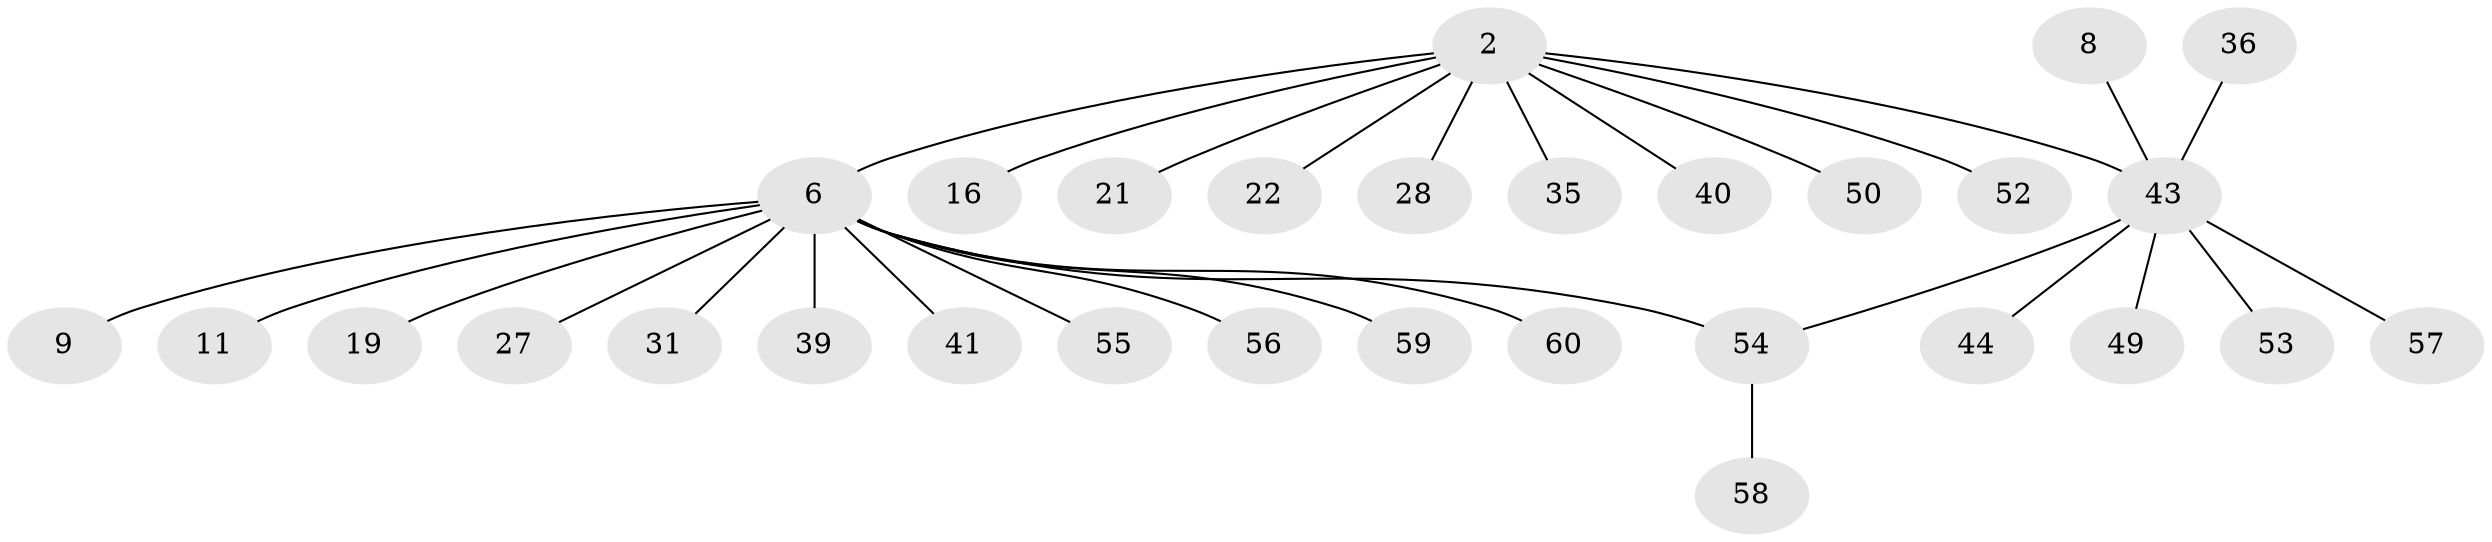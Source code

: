 // original degree distribution, {11: 0.016666666666666666, 12: 0.016666666666666666, 2: 0.21666666666666667, 6: 0.03333333333333333, 5: 0.03333333333333333, 7: 0.016666666666666666, 3: 0.08333333333333333, 1: 0.5833333333333334}
// Generated by graph-tools (version 1.1) at 2025/48/03/09/25 04:48:15]
// undirected, 30 vertices, 30 edges
graph export_dot {
graph [start="1"]
  node [color=gray90,style=filled];
  2;
  6 [super="+1"];
  8;
  9;
  11;
  16 [super="+13"];
  19;
  21;
  22 [super="+3"];
  27;
  28;
  31;
  35;
  36;
  39;
  40 [super="+15"];
  41 [super="+17"];
  43 [super="+18+5+34"];
  44;
  49;
  50 [super="+29+47"];
  52;
  53 [super="+42"];
  54 [super="+51"];
  55;
  56 [super="+23"];
  57;
  58;
  59 [super="+46"];
  60 [super="+33+48"];
  2 -- 6 [weight=2];
  2 -- 21;
  2 -- 28;
  2 -- 35;
  2 -- 52;
  2 -- 43 [weight=2];
  2 -- 22;
  2 -- 50;
  2 -- 16;
  2 -- 40;
  6 -- 19;
  6 -- 31;
  6 -- 39 [weight=2];
  6 -- 55;
  6 -- 9;
  6 -- 11;
  6 -- 27;
  6 -- 41;
  6 -- 56;
  6 -- 60 [weight=2];
  6 -- 59;
  6 -- 54;
  8 -- 43;
  36 -- 43;
  43 -- 49;
  43 -- 57;
  43 -- 44;
  43 -- 53;
  43 -- 54;
  54 -- 58;
}

